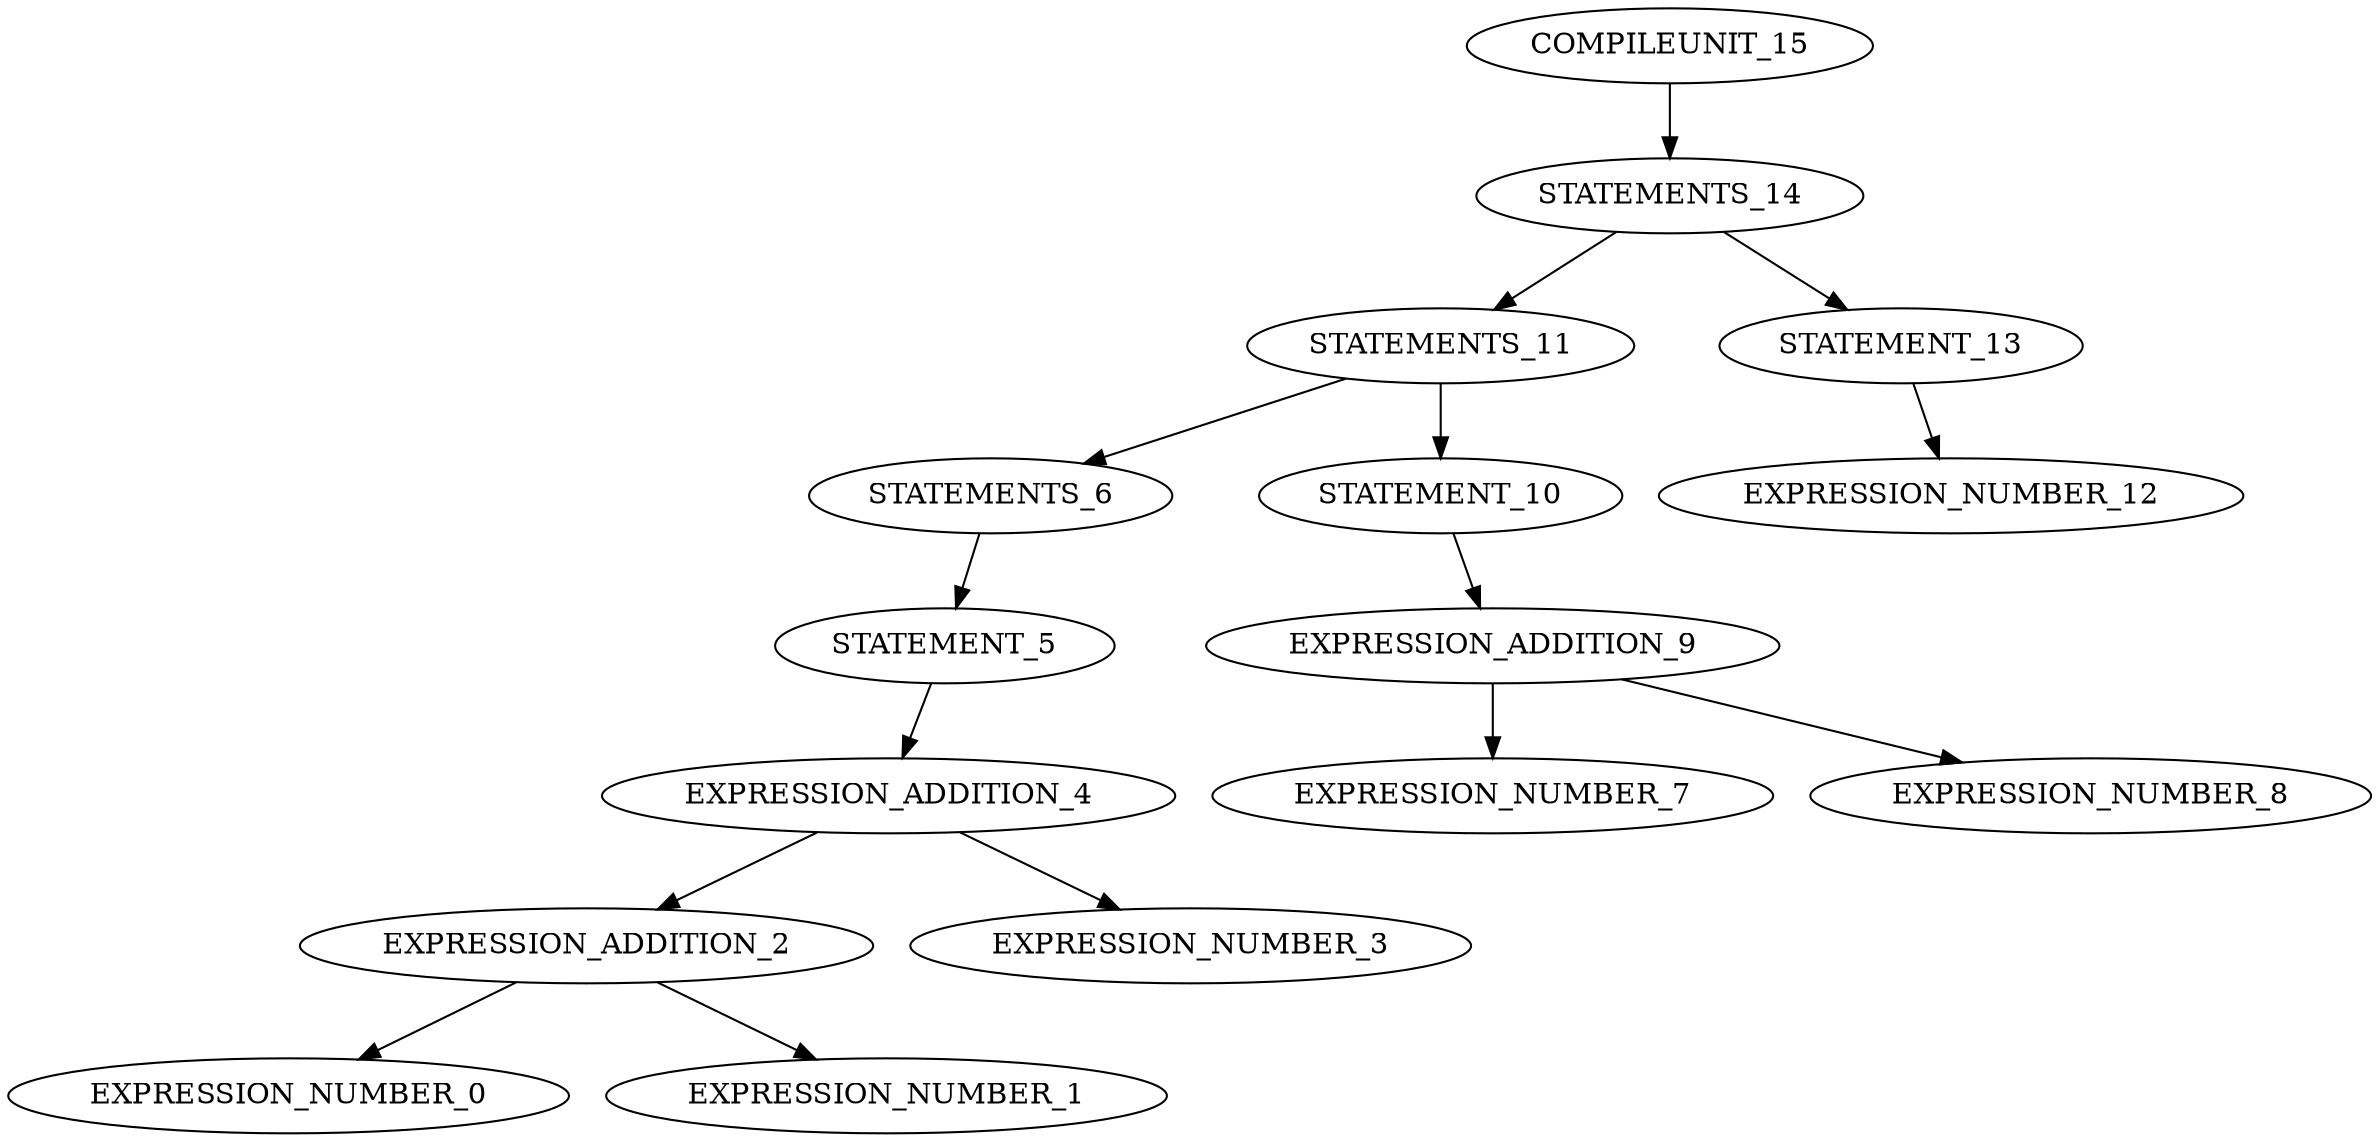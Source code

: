 digraph G{
"COMPILEUNIT_15"->"STATEMENTS_14";
"STATEMENTS_14"->"STATEMENTS_11";
"STATEMENTS_11"->"STATEMENTS_6";
"STATEMENTS_6"->"STATEMENT_5";
"STATEMENT_5"->"EXPRESSION_ADDITION_4";
"EXPRESSION_ADDITION_4"->"EXPRESSION_ADDITION_2";
"EXPRESSION_ADDITION_2"->"EXPRESSION_NUMBER_0";
"EXPRESSION_ADDITION_2"->"EXPRESSION_NUMBER_1";
"EXPRESSION_ADDITION_4"->"EXPRESSION_NUMBER_3";
"STATEMENTS_11"->"STATEMENT_10";
"STATEMENT_10"->"EXPRESSION_ADDITION_9";
"EXPRESSION_ADDITION_9"->"EXPRESSION_NUMBER_7";
"EXPRESSION_ADDITION_9"->"EXPRESSION_NUMBER_8";
"STATEMENTS_14"->"STATEMENT_13";
"STATEMENT_13"->"EXPRESSION_NUMBER_12";
}